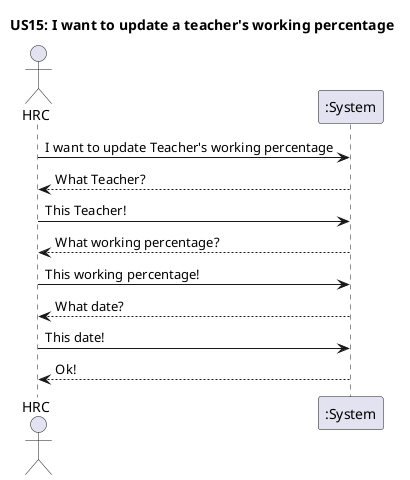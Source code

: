 @startuml

title US15: I want to update a teacher's working percentage
actor HRC
participant ":System" as System

HRC -> System: I want to update Teacher's working percentage
System --> HRC: What Teacher?
HRC -> System: This Teacher!
System --> HRC: What working percentage?
HRC -> System: This working percentage!
System --> HRC: What date?
HRC -> System: This date!
System --> HRC: Ok!

@enduml